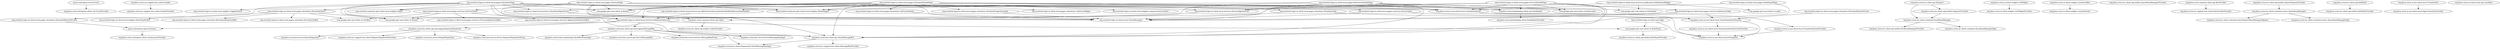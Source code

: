 //
// Generated IOC bean dependency graph in GraphViz DOT format.
//

digraph g {
  "org.jboss.errai.enterprise.client.cdi.EventProvider"
  "javax.enterprise.event.Event" -> "org.jboss.errai.enterprise.client.cdi.EventProvider"
  "org.jboss.errai.ioc.support.bus.client.SenderProvider"
  "org.jboss.errai.ioc.support.bus.client.Sender" -> "org.jboss.errai.ioc.support.bus.client.SenderProvider"
  "org.jboss.errai.ui.nav.client.local.Navigation"
  "org.jboss.errai.ioc.client.api.builtin.IOCBeanManagerProvider"
  "org.jboss.errai.ioc.client.api.builtin.CallerProvider"
  "org.jboss.errai.common.client.api.Caller" -> "org.jboss.errai.ioc.client.api.builtin.CallerProvider"
  "com.google.gwt.user.client.ui.Anchor"
  "org.overlord.rtgov.ui.client.local.pages.situations.ResolutionStateListBox"
  "com.google.gwt.user.client.ui.TextBox"
  "org.overlord.rtgov.ui.client.local.pages.situations.SeverityListBox"
  "org.overlord.rtgov.ui.client.local.widgets.DateTimePicker"
  "org.overlord.rtgov.ui.client.local.pages.situations.SituationFilters" -> "com.google.gwt.user.client.ui.Anchor"
  "org.overlord.rtgov.ui.client.local.pages.situations.SituationFilters" -> "org.overlord.rtgov.ui.client.local.pages.situations.ResolutionStateListBox"
  "org.overlord.rtgov.ui.client.local.pages.situations.SituationFilters" -> "com.google.gwt.user.client.ui.TextBox"
  "org.overlord.rtgov.ui.client.local.pages.situations.SituationFilters" -> "org.overlord.rtgov.ui.client.local.pages.situations.SeverityListBox"
  "org.overlord.rtgov.ui.client.local.pages.situations.SituationFilters" -> "org.overlord.rtgov.ui.client.local.widgets.DateTimePicker"
  "org.jboss.errai.ioc.support.bus.client.MessageBusProvider"
  "org.jboss.errai.bus.client.framework.ClientMessageBusImpl"
  "org.jboss.errai.bus.client.api.ClientMessageBus" -> "org.jboss.errai.ioc.support.bus.client.MessageBusProvider"
  "org.jboss.errai.bus.client.api.ClientMessageBus" -> "org.jboss.errai.bus.client.framework.ClientMessageBusImpl"
  "org.jboss.errai.bus.server.service.RequestDispatcherProxy"
  "org.jboss.errai.bus.server.AsyncDispatcher"
  "org.jboss.errai.ioc.support.bus.client.RequestDispatcherProvider"
  "org.jboss.errai.bus.server.SimpleDispatcher"
  "org.jboss.errai.bus.client.api.messaging.RequestDispatcher" -> "org.jboss.errai.bus.server.service.RequestDispatcherProxy"
  "org.jboss.errai.bus.client.api.messaging.RequestDispatcher" -> "org.jboss.errai.bus.server.AsyncDispatcher"
  "org.jboss.errai.bus.client.api.messaging.RequestDispatcher" -> "org.jboss.errai.ioc.support.bus.client.RequestDispatcherProvider"
  "org.jboss.errai.bus.client.api.messaging.RequestDispatcher" -> "org.jboss.errai.bus.server.SimpleDispatcher"
  "org.jboss.errai.enterprise.client.cdi.InstanceProvider"
  "javax.enterprise.inject.Instance" -> "org.jboss.errai.enterprise.client.cdi.InstanceProvider"
  "org.jboss.errai.bus.server.ServerMessageBusImpl"
  "org.jboss.errai.tools.monitoring.ClientBusProxyImpl"
  "org.jboss.errai.bus.server.api.ServerMessageBus"
  "org.jboss.errai.bus.server.service.MessageBusProxy"
  "org.jboss.errai.bus.client.api.messaging.MessageBus" -> "org.jboss.errai.bus.client.framework.ClientMessageBusImpl"
  "org.jboss.errai.bus.client.api.messaging.MessageBus" -> "org.jboss.errai.bus.server.ServerMessageBusImpl"
  "org.jboss.errai.bus.client.api.messaging.MessageBus" -> "org.jboss.errai.tools.monitoring.ClientBusProxyImpl"
  "org.jboss.errai.bus.client.api.messaging.MessageBus" -> "org.jboss.errai.bus.client.api.ClientMessageBus"
  "org.jboss.errai.bus.client.api.messaging.MessageBus" -> "org.jboss.errai.bus.server.api.ServerMessageBus"
  "org.jboss.errai.bus.client.api.messaging.MessageBus" -> "org.jboss.errai.bus.server.service.MessageBusProxy"
  "org.jboss.errai.ioc.client.api.builtin.RootPanelProvider"
  "com.google.gwt.user.client.ui.RootPanel" -> "org.jboss.errai.ioc.client.api.builtin.RootPanelProvider"
  "org.overlord.rtgov.ui.client.local.services.NotificationService" -> "javax.enterprise.inject.Instance"
  "org.overlord.rtgov.ui.client.local.services.NotificationService" -> "org.jboss.errai.bus.client.api.messaging.MessageBus"
  "org.overlord.rtgov.ui.client.local.services.NotificationService" -> "com.google.gwt.user.client.ui.RootPanel"
  "org.overlord.rtgov.ui.client.local.services.NotificationService" -> "org.jboss.errai.bus.client.api.messaging.RequestDispatcher"
  "org.jboss.errai.ui.nav.client.local.TransitionAnchorProvider" -> "org.jboss.errai.ui.nav.client.local.Navigation"
  "org.jboss.errai.ui.nav.client.local.TransitionAnchor" -> "org.jboss.errai.ui.nav.client.local.Navigation"
  "org.jboss.errai.ui.nav.client.local.TransitionAnchor" -> "org.jboss.errai.ui.nav.client.local.TransitionAnchorProvider"
  "org.overlord.commons.gwt.client.local.widgets.HtmlSnippet"
  "org.jboss.errai.databinding.client.DataBinderProvider"
  "org.jboss.errai.databinding.client.api.DataBinder" -> "org.jboss.errai.databinding.client.DataBinderProvider"
  "org.overlord.rtgov.ui.client.local.ClientMessages"
  "org.overlord.rtgov.ui.client.local.services.ServicesRpcService" -> "org.jboss.errai.common.client.api.Caller"
  "com.google.gwt.user.client.ui.InlineLabel"
  "org.overlord.rtgov.ui.client.local.pages.ReferenceDetailsPage" -> "org.overlord.rtgov.ui.client.local.services.NotificationService"
  "org.overlord.rtgov.ui.client.local.pages.ReferenceDetailsPage" -> "org.jboss.errai.ui.nav.client.local.TransitionAnchor"
  "org.overlord.rtgov.ui.client.local.pages.ReferenceDetailsPage" -> "org.overlord.commons.gwt.client.local.widgets.HtmlSnippet"
  "org.overlord.rtgov.ui.client.local.pages.ReferenceDetailsPage" -> "org.jboss.errai.databinding.client.api.DataBinder"
  "org.overlord.rtgov.ui.client.local.pages.ReferenceDetailsPage" -> "org.jboss.errai.bus.client.api.ClientMessageBus"
  "org.overlord.rtgov.ui.client.local.pages.ReferenceDetailsPage" -> "org.overlord.rtgov.ui.client.local.ClientMessages"
  "org.overlord.rtgov.ui.client.local.pages.ReferenceDetailsPage" -> "org.overlord.rtgov.ui.client.local.services.ServicesRpcService"
  "org.overlord.rtgov.ui.client.local.pages.ReferenceDetailsPage" -> "com.google.gwt.user.client.ui.InlineLabel"
  "org.jboss.errai.ui.nav.client.local.TransitionAnchorFactoryProvider" -> "org.jboss.errai.ui.nav.client.local.Navigation"
  "org.jboss.errai.ui.nav.client.local.TransitionAnchorFactory" -> "org.jboss.errai.ui.nav.client.local.Navigation"
  "org.jboss.errai.ui.nav.client.local.TransitionAnchorFactory" -> "org.jboss.errai.ui.nav.client.local.TransitionAnchorFactoryProvider"
  "org.overlord.rtgov.ui.client.local.pages.situations.SituationWatcherEvent" -> "org.jboss.errai.ui.nav.client.local.TransitionAnchorFactory"
  "org.overlord.rtgov.ui.client.local.pages.services.ReferenceTable" -> "org.overlord.rtgov.ui.client.local.ClientMessages"
  "org.overlord.rtgov.ui.client.local.pages.services.ReferenceTable" -> "org.jboss.errai.ui.nav.client.local.TransitionAnchorFactory"
  "org.overlord.rtgov.ui.client.local.pages.DashboardPage" -> "org.jboss.errai.ui.nav.client.local.TransitionAnchor"
  "org.overlord.rtgov.ui.client.local.pages.DashboardPage" -> "org.jboss.errai.bus.client.api.ClientMessageBus"
  "org.jboss.errai.ui.client.widget.ListWidgetProvider"
  "org.overlord.rtgov.ui.client.local.pages.services.ServiceTable" -> "org.overlord.rtgov.ui.client.local.ClientMessages"
  "org.overlord.rtgov.ui.client.local.pages.services.ServiceTable" -> "org.jboss.errai.ui.nav.client.local.TransitionAnchorFactory"
  "org.jboss.errai.ui.client.widget.LocaleSelector"
  "org.jboss.errai.ui.client.widget.LocaleListBox" -> "org.jboss.errai.ui.client.widget.LocaleSelector"
  "org.jboss.errai.ioc.client.api.builtin.AsyncBeanManagerProvider"
  "org.overlord.rtgov.ui.client.local.App" -> "org.jboss.errai.ui.nav.client.local.Navigation"
  "org.overlord.rtgov.ui.client.local.App" -> "com.google.gwt.user.client.ui.RootPanel"
  "org.jboss.errai.ioc.client.container.SyncBeanManagerImpl"
  "org.jboss.errai.ioc.client.container.SyncBeanManager" -> "org.jboss.errai.ioc.client.api.builtin.IOCBeanManagerProvider"
  "org.jboss.errai.ioc.client.container.SyncBeanManager" -> "org.jboss.errai.ioc.client.container.SyncBeanManagerImpl"
  "org.jboss.errai.ioc.client.api.builtin.DisposerProvider" -> "org.jboss.errai.ioc.client.container.SyncBeanManager"
  "org.jboss.errai.ioc.client.api.Disposer" -> "org.jboss.errai.ioc.client.container.SyncBeanManager"
  "org.jboss.errai.ioc.client.api.Disposer" -> "org.jboss.errai.ioc.client.api.builtin.DisposerProvider"
  "org.overlord.rtgov.ui.client.local.pages.situations.SituationPropertiesTable" -> "org.overlord.rtgov.ui.client.local.ClientMessages"
  "org.overlord.rtgov.ui.client.local.widgets.ToggleSwitch"
  "org.overlord.rtgov.ui.client.local.pages.situations.SituationTable" -> "org.jboss.errai.ui.nav.client.local.TransitionAnchorFactory"
  "org.overlord.rtgov.ui.client.local.pages.situations.SituationTable" -> "org.overlord.rtgov.ui.client.local.ClientMessages"
  "org.overlord.rtgov.ui.client.local.services.SituationsRpcService" -> "org.jboss.errai.common.client.api.Caller"
  "org.overlord.commons.gwt.client.local.widgets.Pager"
  "com.google.gwt.user.client.ui.Button"
  "org.overlord.rtgov.ui.client.local.pages.situations.SituationWatcherEvents" -> "javax.enterprise.inject.Instance"
  "org.overlord.rtgov.ui.client.local.pages.SituationsPage" -> "org.overlord.rtgov.ui.client.local.widgets.ToggleSwitch"
  "org.overlord.rtgov.ui.client.local.pages.SituationsPage" -> "org.jboss.errai.ui.nav.client.local.TransitionAnchor"
  "org.overlord.rtgov.ui.client.local.pages.SituationsPage" -> "org.overlord.rtgov.ui.client.local.pages.situations.SituationFilters"
  "org.overlord.rtgov.ui.client.local.pages.SituationsPage" -> "com.google.gwt.user.client.ui.Anchor"
  "org.overlord.rtgov.ui.client.local.pages.SituationsPage" -> "org.overlord.commons.gwt.client.local.widgets.HtmlSnippet"
  "org.overlord.rtgov.ui.client.local.pages.SituationsPage" -> "org.overlord.rtgov.ui.client.local.pages.situations.SituationTable"
  "org.overlord.rtgov.ui.client.local.pages.SituationsPage" -> "org.overlord.rtgov.ui.client.local.services.SituationsRpcService"
  "org.overlord.rtgov.ui.client.local.pages.SituationsPage" -> "org.overlord.rtgov.ui.client.local.services.NotificationService"
  "org.overlord.rtgov.ui.client.local.pages.SituationsPage" -> "org.overlord.commons.gwt.client.local.widgets.Pager"
  "org.overlord.rtgov.ui.client.local.pages.SituationsPage" -> "com.google.gwt.user.client.ui.Button"
  "org.overlord.rtgov.ui.client.local.pages.SituationsPage" -> "org.jboss.errai.bus.client.api.ClientMessageBus"
  "org.overlord.rtgov.ui.client.local.pages.SituationsPage" -> "org.overlord.rtgov.ui.client.local.ClientMessages"
  "org.overlord.rtgov.ui.client.local.pages.SituationsPage" -> "org.overlord.rtgov.ui.client.local.pages.situations.SituationWatcherEvents"
  "org.jboss.errai.ioc.support.bus.client.BatchCallerProvider"
  "org.jboss.errai.ioc.client.container.SyncToAsyncBeanManagerAdpater"
  "org.jboss.errai.ioc.client.container.async.AsyncBeanManagerImpl"
  "org.jboss.errai.ioc.client.container.async.AsyncBeanManager" -> "org.jboss.errai.ioc.client.container.SyncToAsyncBeanManagerAdpater"
  "org.jboss.errai.ioc.client.container.async.AsyncBeanManager" -> "org.jboss.errai.ioc.client.container.async.AsyncBeanManagerImpl"
  "org.jboss.errai.ioc.client.api.builtin.AsyncDisposerProvider" -> "org.jboss.errai.ioc.client.container.async.AsyncBeanManager"
  "com.google.gwt.user.client.ui.FlowPanel"
  "com.google.gwt.user.client.ui.Label"
  "org.overlord.rtgov.ui.client.local.services.notification.NotificationWidget" -> "com.google.gwt.user.client.ui.FlowPanel"
  "org.overlord.rtgov.ui.client.local.services.notification.NotificationWidget" -> "com.google.gwt.user.client.ui.Label"
  "org.overlord.rtgov.ui.client.local.services.notification.NotificationWidget" -> "com.google.gwt.user.client.ui.Button"
  "org.overlord.rtgov.ui.client.local.pages.ServiceDetailsPage" -> "org.overlord.rtgov.ui.client.local.services.NotificationService"
  "org.overlord.rtgov.ui.client.local.pages.ServiceDetailsPage" -> "org.jboss.errai.ui.nav.client.local.TransitionAnchor"
  "org.overlord.rtgov.ui.client.local.pages.ServiceDetailsPage" -> "org.overlord.commons.gwt.client.local.widgets.HtmlSnippet"
  "org.overlord.rtgov.ui.client.local.pages.ServiceDetailsPage" -> "org.jboss.errai.databinding.client.api.DataBinder"
  "org.overlord.rtgov.ui.client.local.pages.ServiceDetailsPage" -> "org.jboss.errai.bus.client.api.ClientMessageBus"
  "org.overlord.rtgov.ui.client.local.pages.ServiceDetailsPage" -> "org.overlord.rtgov.ui.client.local.ClientMessages"
  "org.overlord.rtgov.ui.client.local.pages.ServiceDetailsPage" -> "org.overlord.rtgov.ui.client.local.pages.services.ReferenceTable"
  "org.overlord.rtgov.ui.client.local.pages.ServiceDetailsPage" -> "org.overlord.rtgov.ui.client.local.services.ServicesRpcService"
  "org.overlord.rtgov.ui.client.local.pages.ServiceDetailsPage" -> "com.google.gwt.user.client.ui.InlineLabel"
  "org.jboss.errai.ioc.client.api.builtin.InitBallotProvider"
  "org.jboss.errai.ui.nav.client.local.PageTransitionProvider"
  "org.jboss.errai.ui.nav.client.local.TransitionTo" -> "org.jboss.errai.ui.nav.client.local.PageTransitionProvider"
  "org.overlord.rtgov.ui.client.local.pages.services.ApplicationNameListBox"
  "org.overlord.rtgov.ui.client.local.pages.services.ProcessingStateListBox"
  "org.overlord.rtgov.ui.client.local.pages.services.ServiceFilters" -> "org.overlord.rtgov.ui.client.local.pages.services.ApplicationNameListBox"
  "org.overlord.rtgov.ui.client.local.pages.services.ServiceFilters" -> "com.google.gwt.user.client.ui.Anchor"
  "org.overlord.rtgov.ui.client.local.pages.services.ServiceFilters" -> "org.overlord.rtgov.ui.client.local.pages.services.ProcessingStateListBox"
  "org.overlord.rtgov.ui.client.local.pages.services.ServiceFilters" -> "com.google.gwt.user.client.ui.TextBox"
  "org.overlord.rtgov.ui.client.local.pages.ServicesPage" -> "org.overlord.rtgov.ui.client.local.services.NotificationService"
  "org.overlord.rtgov.ui.client.local.pages.ServicesPage" -> "org.jboss.errai.ui.nav.client.local.TransitionAnchor"
  "org.overlord.rtgov.ui.client.local.pages.ServicesPage" -> "org.overlord.commons.gwt.client.local.widgets.Pager"
  "org.overlord.rtgov.ui.client.local.pages.ServicesPage" -> "org.overlord.rtgov.ui.client.local.pages.services.ServiceFilters"
  "org.overlord.rtgov.ui.client.local.pages.ServicesPage" -> "org.overlord.commons.gwt.client.local.widgets.HtmlSnippet"
  "org.overlord.rtgov.ui.client.local.pages.ServicesPage" -> "com.google.gwt.user.client.ui.Button"
  "org.overlord.rtgov.ui.client.local.pages.ServicesPage" -> "org.jboss.errai.bus.client.api.ClientMessageBus"
  "org.overlord.rtgov.ui.client.local.pages.ServicesPage" -> "org.overlord.rtgov.ui.client.local.pages.services.ServiceTable"
  "org.overlord.rtgov.ui.client.local.pages.ServicesPage" -> "org.overlord.rtgov.ui.client.local.ClientMessages"
  "org.overlord.rtgov.ui.client.local.pages.ServicesPage" -> "org.overlord.rtgov.ui.client.local.services.ServicesRpcService"
  "org.overlord.rtgov.ui.client.local.services.rpc.IRpcServiceInvocationHandler$VoidInvocationHandler" -> "org.overlord.rtgov.ui.client.local.services.NotificationService"
  "org.overlord.rtgov.ui.client.local.pages.situations.CallTraceWidget"
  "org.overlord.rtgov.ui.client.local.widgets.common.SourceEditor"
  "org.overlord.rtgov.ui.client.local.pages.situations.CallTraceDetails" -> "org.overlord.rtgov.ui.client.local.ClientMessages"
  "org.overlord.rtgov.ui.client.local.pages.SituationDetailsPage" -> "org.overlord.rtgov.ui.client.local.services.rpc.IRpcServiceInvocationHandler$VoidInvocationHandler"
  "org.overlord.rtgov.ui.client.local.pages.SituationDetailsPage" -> "org.overlord.rtgov.ui.client.local.pages.situations.CallTraceWidget"
  "org.overlord.rtgov.ui.client.local.pages.SituationDetailsPage" -> "org.jboss.errai.ui.nav.client.local.TransitionAnchor"
  "org.overlord.rtgov.ui.client.local.pages.SituationDetailsPage" -> "com.google.gwt.user.client.ui.Anchor"
  "org.overlord.rtgov.ui.client.local.pages.SituationDetailsPage" -> "org.overlord.commons.gwt.client.local.widgets.HtmlSnippet"
  "org.overlord.rtgov.ui.client.local.pages.SituationDetailsPage" -> "org.overlord.rtgov.ui.client.local.widgets.common.SourceEditor"
  "org.overlord.rtgov.ui.client.local.pages.SituationDetailsPage" -> "org.overlord.rtgov.ui.client.local.services.SituationsRpcService"
  "org.overlord.rtgov.ui.client.local.pages.SituationDetailsPage" -> "com.google.gwt.user.client.ui.InlineLabel"
  "org.overlord.rtgov.ui.client.local.pages.SituationDetailsPage" -> "org.overlord.rtgov.ui.client.local.services.NotificationService"
  "org.overlord.rtgov.ui.client.local.pages.SituationDetailsPage" -> "org.overlord.rtgov.ui.client.local.pages.situations.CallTraceDetails"
  "org.overlord.rtgov.ui.client.local.pages.SituationDetailsPage" -> "com.google.gwt.user.client.ui.FlowPanel"
  "org.overlord.rtgov.ui.client.local.pages.SituationDetailsPage" -> "org.jboss.errai.databinding.client.api.DataBinder"
  "org.overlord.rtgov.ui.client.local.pages.SituationDetailsPage" -> "com.google.gwt.user.client.ui.Button"
  "org.overlord.rtgov.ui.client.local.pages.SituationDetailsPage" -> "org.overlord.rtgov.ui.client.local.pages.situations.SituationPropertiesTable"
  "org.overlord.rtgov.ui.client.local.pages.SituationDetailsPage" -> "org.jboss.errai.bus.client.api.ClientMessageBus"
  "org.overlord.rtgov.ui.client.local.pages.SituationDetailsPage" -> "org.overlord.rtgov.ui.client.local.ClientMessages"
  "org.jboss.errai.ioc.client.api.InitBallot" -> "org.jboss.errai.ioc.client.api.builtin.InitBallotProvider"
  "org.jboss.errai.ui.client.local.spi.LessStyle"
  "org.jboss.errai.common.client.api.BatchCaller" -> "org.jboss.errai.ioc.support.bus.client.BatchCallerProvider"
  "org.jboss.errai.ui.client.widget.ListWidget" -> "org.jboss.errai.ui.client.widget.ListWidgetProvider"
}